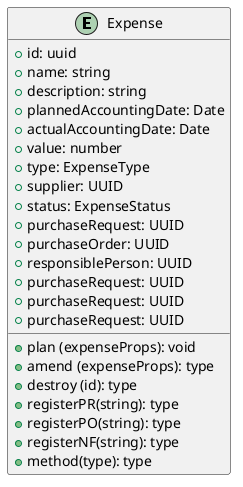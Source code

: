 @startuml

entity Expense

Expense : + id: uuid
Expense : + name: string 
Expense : + description: string 
Expense : + plannedAccountingDate: Date
Expense : + actualAccountingDate: Date
Expense : + value: number
Expense : + type: ExpenseType
Expense : + supplier: UUID
Expense : + status: ExpenseStatus
Expense : + purchaseRequest: UUID
Expense : + purchaseOrder: UUID
Expense : + responsiblePerson: UUID
Expense : + purchaseRequest: UUID
Expense : + purchaseRequest: UUID
Expense : + purchaseRequest: UUID

Expense : + plan (expenseProps): void
Expense : + amend (expenseProps): type
Expense : + destroy (id): type
Expense : + registerPR(string): type
Expense : + registerPO(string): type
Expense : + registerNF(string): type
Expense : + method(type): type

@enduml
